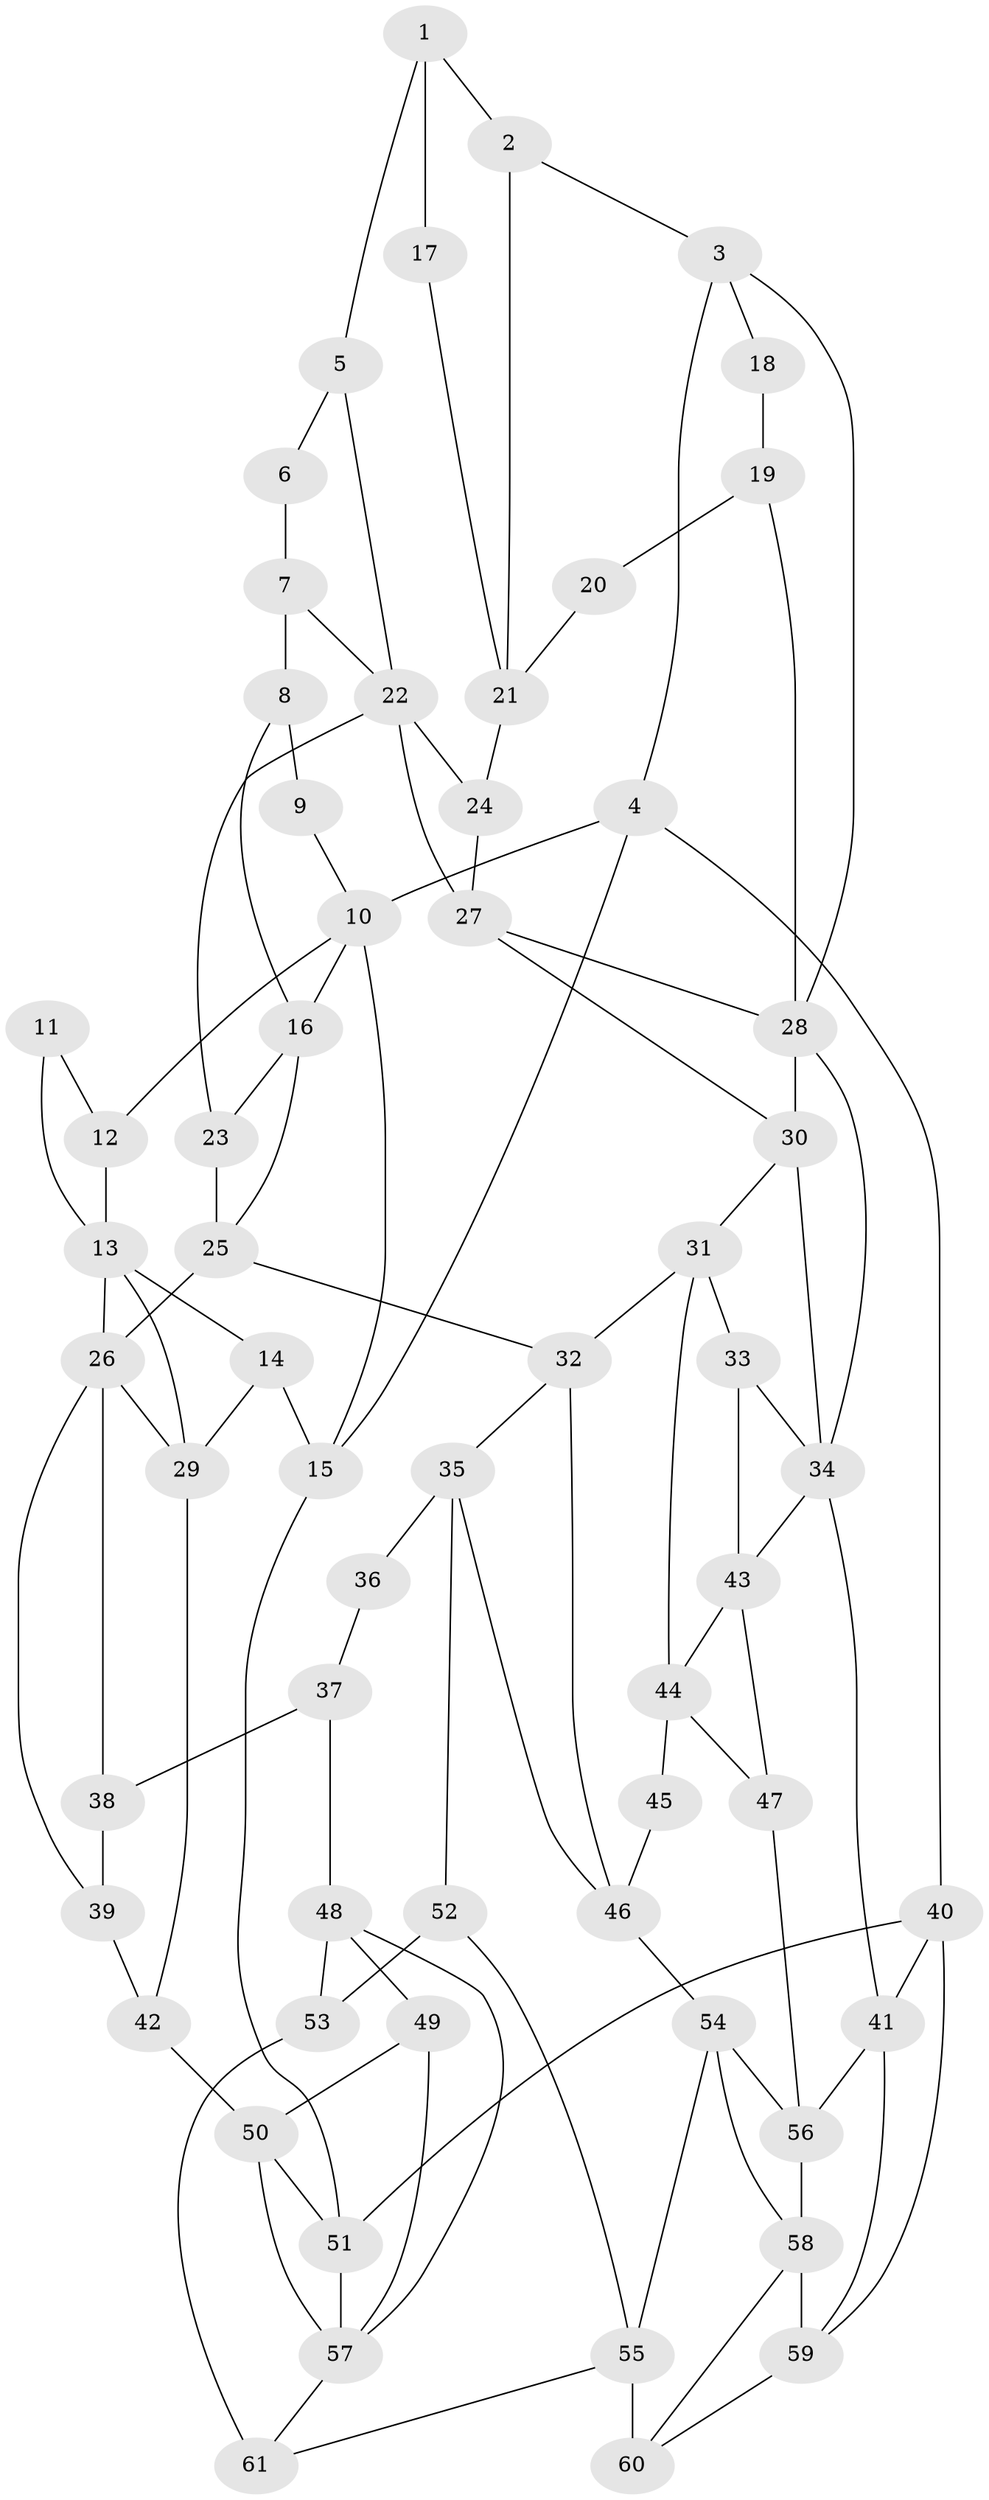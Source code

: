 // original degree distribution, {3: 0.04054054054054054, 4: 0.1891891891891892, 5: 0.5405405405405406, 6: 0.22972972972972974}
// Generated by graph-tools (version 1.1) at 2025/54/03/04/25 22:54:45]
// undirected, 61 vertices, 107 edges
graph export_dot {
  node [color=gray90,style=filled];
  1;
  2;
  3;
  4;
  5;
  6;
  7;
  8;
  9;
  10;
  11;
  12;
  13;
  14;
  15;
  16;
  17;
  18;
  19;
  20;
  21;
  22;
  23;
  24;
  25;
  26;
  27;
  28;
  29;
  30;
  31;
  32;
  33;
  34;
  35;
  36;
  37;
  38;
  39;
  40;
  41;
  42;
  43;
  44;
  45;
  46;
  47;
  48;
  49;
  50;
  51;
  52;
  53;
  54;
  55;
  56;
  57;
  58;
  59;
  60;
  61;
  1 -- 2 [weight=1.0];
  1 -- 5 [weight=1.0];
  1 -- 17 [weight=2.0];
  2 -- 3 [weight=1.0];
  2 -- 21 [weight=1.0];
  3 -- 4 [weight=1.0];
  3 -- 18 [weight=1.0];
  3 -- 28 [weight=1.0];
  4 -- 10 [weight=1.0];
  4 -- 15 [weight=1.0];
  4 -- 40 [weight=1.0];
  5 -- 6 [weight=1.0];
  5 -- 22 [weight=1.0];
  6 -- 7 [weight=2.0];
  7 -- 8 [weight=3.0];
  7 -- 22 [weight=1.0];
  8 -- 9 [weight=2.0];
  8 -- 16 [weight=1.0];
  9 -- 10 [weight=1.0];
  10 -- 12 [weight=1.0];
  10 -- 15 [weight=1.0];
  10 -- 16 [weight=1.0];
  11 -- 12 [weight=1.0];
  11 -- 13 [weight=1.0];
  12 -- 13 [weight=1.0];
  13 -- 14 [weight=1.0];
  13 -- 26 [weight=1.0];
  13 -- 29 [weight=1.0];
  14 -- 15 [weight=1.0];
  14 -- 29 [weight=1.0];
  15 -- 51 [weight=1.0];
  16 -- 23 [weight=1.0];
  16 -- 25 [weight=1.0];
  17 -- 21 [weight=2.0];
  18 -- 19 [weight=1.0];
  19 -- 20 [weight=1.0];
  19 -- 28 [weight=1.0];
  20 -- 21 [weight=2.0];
  21 -- 24 [weight=1.0];
  22 -- 23 [weight=2.0];
  22 -- 24 [weight=1.0];
  22 -- 27 [weight=1.0];
  23 -- 25 [weight=1.0];
  24 -- 27 [weight=1.0];
  25 -- 26 [weight=2.0];
  25 -- 32 [weight=1.0];
  26 -- 29 [weight=1.0];
  26 -- 38 [weight=1.0];
  26 -- 39 [weight=1.0];
  27 -- 28 [weight=1.0];
  27 -- 30 [weight=1.0];
  28 -- 30 [weight=1.0];
  28 -- 34 [weight=1.0];
  29 -- 42 [weight=2.0];
  30 -- 31 [weight=1.0];
  30 -- 34 [weight=1.0];
  31 -- 32 [weight=1.0];
  31 -- 33 [weight=1.0];
  31 -- 44 [weight=1.0];
  32 -- 35 [weight=1.0];
  32 -- 46 [weight=1.0];
  33 -- 34 [weight=1.0];
  33 -- 43 [weight=2.0];
  34 -- 41 [weight=1.0];
  34 -- 43 [weight=1.0];
  35 -- 36 [weight=2.0];
  35 -- 46 [weight=1.0];
  35 -- 52 [weight=1.0];
  36 -- 37 [weight=1.0];
  37 -- 38 [weight=2.0];
  37 -- 48 [weight=2.0];
  38 -- 39 [weight=1.0];
  39 -- 42 [weight=2.0];
  40 -- 41 [weight=1.0];
  40 -- 51 [weight=1.0];
  40 -- 59 [weight=1.0];
  41 -- 56 [weight=1.0];
  41 -- 59 [weight=1.0];
  42 -- 50 [weight=2.0];
  43 -- 44 [weight=1.0];
  43 -- 47 [weight=1.0];
  44 -- 45 [weight=2.0];
  44 -- 47 [weight=2.0];
  45 -- 46 [weight=1.0];
  46 -- 54 [weight=1.0];
  47 -- 56 [weight=2.0];
  48 -- 49 [weight=1.0];
  48 -- 53 [weight=2.0];
  48 -- 57 [weight=1.0];
  49 -- 50 [weight=1.0];
  49 -- 57 [weight=1.0];
  50 -- 51 [weight=2.0];
  50 -- 57 [weight=1.0];
  51 -- 57 [weight=1.0];
  52 -- 53 [weight=2.0];
  52 -- 55 [weight=1.0];
  53 -- 61 [weight=2.0];
  54 -- 55 [weight=1.0];
  54 -- 56 [weight=1.0];
  54 -- 58 [weight=1.0];
  55 -- 60 [weight=3.0];
  55 -- 61 [weight=1.0];
  56 -- 58 [weight=1.0];
  57 -- 61 [weight=1.0];
  58 -- 59 [weight=3.0];
  58 -- 60 [weight=1.0];
  59 -- 60 [weight=1.0];
}
